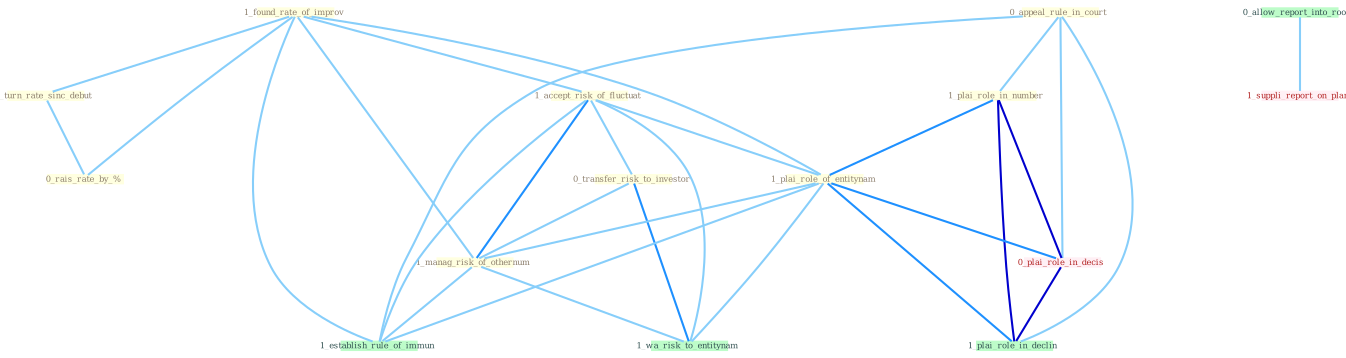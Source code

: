 Graph G{ 
    node
    [shape=polygon,style=filled,width=.5,height=.06,color="#BDFCC9",fixedsize=true,fontsize=4,
    fontcolor="#2f4f4f"];
    {node
    [color="#ffffe0", fontcolor="#8b7d6b"] "1_found_rate_of_improv " "1_accept_risk_of_fluctuat " "0_transfer_risk_to_investor " "0_appeal_rule_in_court " "1_plai_role_in_number " "1_plai_role_of_entitynam " "1_manag_risk_of_othernum " "0_turn_rate_sinc_debut " "0_rais_rate_by_% "}
{node [color="#fff0f5", fontcolor="#b22222"] "0_plai_role_in_decis " "1_suppli_report_on_plan "}
edge [color="#B0E2FF"];

	"1_found_rate_of_improv " -- "1_accept_risk_of_fluctuat " [w="1", color="#87cefa" ];
	"1_found_rate_of_improv " -- "1_plai_role_of_entitynam " [w="1", color="#87cefa" ];
	"1_found_rate_of_improv " -- "1_manag_risk_of_othernum " [w="1", color="#87cefa" ];
	"1_found_rate_of_improv " -- "0_turn_rate_sinc_debut " [w="1", color="#87cefa" ];
	"1_found_rate_of_improv " -- "0_rais_rate_by_% " [w="1", color="#87cefa" ];
	"1_found_rate_of_improv " -- "1_establish_rule_of_immun " [w="1", color="#87cefa" ];
	"1_accept_risk_of_fluctuat " -- "0_transfer_risk_to_investor " [w="1", color="#87cefa" ];
	"1_accept_risk_of_fluctuat " -- "1_plai_role_of_entitynam " [w="1", color="#87cefa" ];
	"1_accept_risk_of_fluctuat " -- "1_manag_risk_of_othernum " [w="2", color="#1e90ff" , len=0.8];
	"1_accept_risk_of_fluctuat " -- "1_wa_risk_to_entitynam " [w="1", color="#87cefa" ];
	"1_accept_risk_of_fluctuat " -- "1_establish_rule_of_immun " [w="1", color="#87cefa" ];
	"0_transfer_risk_to_investor " -- "1_manag_risk_of_othernum " [w="1", color="#87cefa" ];
	"0_transfer_risk_to_investor " -- "1_wa_risk_to_entitynam " [w="2", color="#1e90ff" , len=0.8];
	"0_appeal_rule_in_court " -- "1_plai_role_in_number " [w="1", color="#87cefa" ];
	"0_appeal_rule_in_court " -- "0_plai_role_in_decis " [w="1", color="#87cefa" ];
	"0_appeal_rule_in_court " -- "1_establish_rule_of_immun " [w="1", color="#87cefa" ];
	"0_appeal_rule_in_court " -- "1_plai_role_in_declin " [w="1", color="#87cefa" ];
	"1_plai_role_in_number " -- "1_plai_role_of_entitynam " [w="2", color="#1e90ff" , len=0.8];
	"1_plai_role_in_number " -- "0_plai_role_in_decis " [w="3", color="#0000cd" , len=0.6];
	"1_plai_role_in_number " -- "1_plai_role_in_declin " [w="3", color="#0000cd" , len=0.6];
	"1_plai_role_of_entitynam " -- "1_manag_risk_of_othernum " [w="1", color="#87cefa" ];
	"1_plai_role_of_entitynam " -- "1_wa_risk_to_entitynam " [w="1", color="#87cefa" ];
	"1_plai_role_of_entitynam " -- "0_plai_role_in_decis " [w="2", color="#1e90ff" , len=0.8];
	"1_plai_role_of_entitynam " -- "1_establish_rule_of_immun " [w="1", color="#87cefa" ];
	"1_plai_role_of_entitynam " -- "1_plai_role_in_declin " [w="2", color="#1e90ff" , len=0.8];
	"1_manag_risk_of_othernum " -- "1_wa_risk_to_entitynam " [w="1", color="#87cefa" ];
	"1_manag_risk_of_othernum " -- "1_establish_rule_of_immun " [w="1", color="#87cefa" ];
	"0_turn_rate_sinc_debut " -- "0_rais_rate_by_% " [w="1", color="#87cefa" ];
	"0_plai_role_in_decis " -- "1_plai_role_in_declin " [w="3", color="#0000cd" , len=0.6];
	"0_allow_report_into_room " -- "1_suppli_report_on_plan " [w="1", color="#87cefa" ];
}
